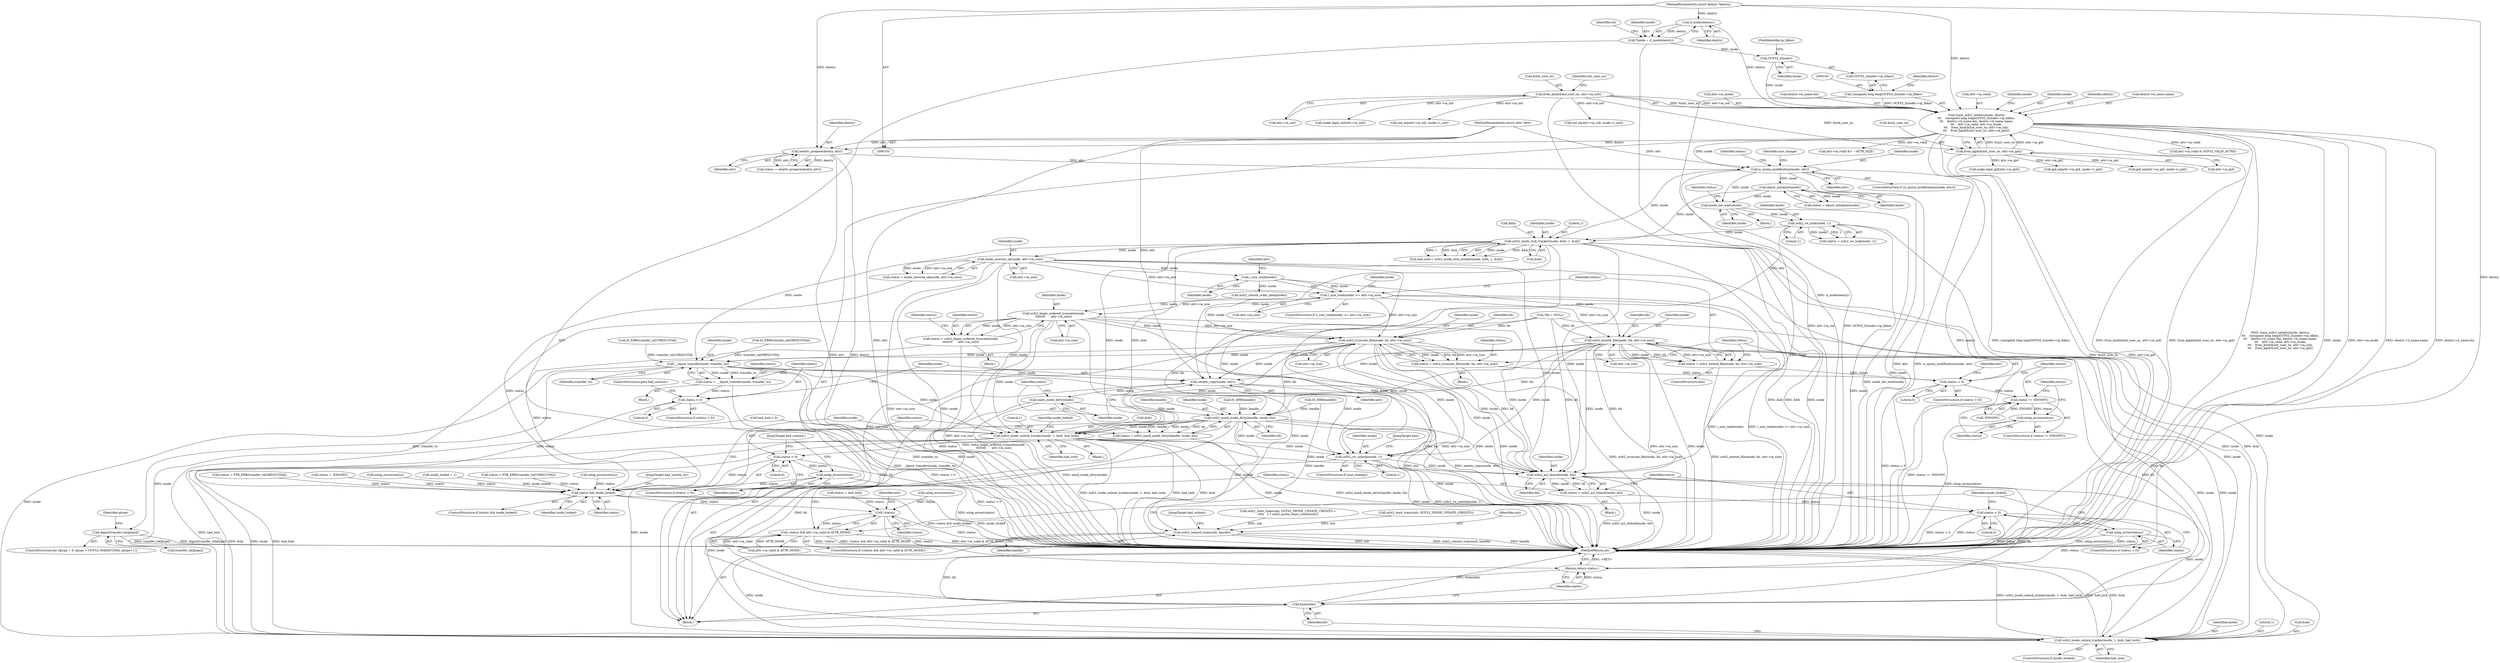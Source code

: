 digraph "0_linux_28f5a8a7c033cbf3e32277f4cc9c6afd74f05300@API" {
"1000297" [label="(Call,i_size_read(inode) >= attr->ia_size)"];
"1000298" [label="(Call,i_size_read(inode))"];
"1000288" [label="(Call,inode_newsize_ok(inode, attr->ia_size))"];
"1000256" [label="(Call,ocfs2_inode_lock_tracker(inode, &bh, 1, &oh))"];
"1000218" [label="(Call,dquot_initialize(inode))"];
"1000212" [label="(Call,is_quota_modification(inode, attr))"];
"1000146" [label="(Call,trace_ocfs2_setattr(inode, dentry,\n\t\t\t    (unsigned long long)OCFS2_I(inode)->ip_blkno,\n\t\t\t    dentry->d_name.len, dentry->d_name.name,\n\t\t\t    attr->ia_valid, attr->ia_mode,\n\t\t\t    from_kuid(&init_user_ns, attr->ia_uid),\n\t\t\t    from_kgid(&init_user_ns, attr->ia_gid)))"];
"1000152" [label="(Call,OCFS2_I(inode))"];
"1000119" [label="(Call,*inode = d_inode(dentry))"];
"1000121" [label="(Call,d_inode(dentry))"];
"1000106" [label="(MethodParameterIn,struct dentry *dentry)"];
"1000149" [label="(Call,(unsigned long long)OCFS2_I(inode)->ip_blkno)"];
"1000171" [label="(Call,from_kuid(&init_user_ns, attr->ia_uid))"];
"1000177" [label="(Call,from_kgid(&init_user_ns, attr->ia_gid))"];
"1000204" [label="(Call,setattr_prepare(dentry, attr))"];
"1000107" [label="(MethodParameterIn,struct iattr *attr)"];
"1000243" [label="(Call,ocfs2_rw_lock(inode, 1))"];
"1000239" [label="(Call,inode_dio_wait(inode))"];
"1000310" [label="(Call,ocfs2_begin_ordered_truncate(inode,\n\t\t\t\t\t\t\t\t      attr->ia_size))"];
"1000308" [label="(Call,status = ocfs2_begin_ordered_truncate(inode,\n\t\t\t\t\t\t\t\t      attr->ia_size))"];
"1000541" [label="(Call,status && inode_locked)"];
"1000576" [label="(Call,!status)"];
"1000575" [label="(Call,!status && attr->ia_valid & ATTR_MODE)"];
"1000605" [label="(Return,return status;)"];
"1000320" [label="(Call,ocfs2_truncate_file(inode, bh, attr->ia_size))"];
"1000318" [label="(Call,status = ocfs2_truncate_file(inode, bh, attr->ia_size))"];
"1000336" [label="(Call,status < 0)"];
"1000341" [label="(Call,status != -ENOSPC)"];
"1000345" [label="(Call,mlog_errno(status))"];
"1000492" [label="(Call,__dquot_transfer(inode, transfer_to))"];
"1000490" [label="(Call,status = __dquot_transfer(inode, transfer_to))"];
"1000496" [label="(Call,status < 0)"];
"1000518" [label="(Call,setattr_copy(inode, attr))"];
"1000521" [label="(Call,mark_inode_dirty(inode))"];
"1000525" [label="(Call,ocfs2_mark_inode_dirty(handle, inode, bh))"];
"1000523" [label="(Call,status = ocfs2_mark_inode_dirty(handle, inode, bh))"];
"1000530" [label="(Call,status < 0)"];
"1000533" [label="(Call,mlog_errno(status))"];
"1000536" [label="(Call,ocfs2_commit_trans(osb, handle))"];
"1000545" [label="(Call,ocfs2_inode_unlock_tracker(inode, 1, &oh, had_lock))"];
"1000557" [label="(Call,ocfs2_rw_unlock(inode, 1))"];
"1000586" [label="(Call,ocfs2_acl_chmod(inode, bh))"];
"1000584" [label="(Call,status = ocfs2_acl_chmod(inode, bh))"];
"1000590" [label="(Call,status < 0)"];
"1000593" [label="(Call,mlog_errno(status))"];
"1000597" [label="(Call,ocfs2_inode_unlock_tracker(inode, 1, &oh, had_lock))"];
"1000603" [label="(Call,brelse(bh))"];
"1000570" [label="(Call,dqput(transfer_to[qtype]))"];
"1000329" [label="(Call,ocfs2_extend_file(inode, bh, attr->ia_size))"];
"1000327" [label="(Call,status = ocfs2_extend_file(inode, bh, attr->ia_size))"];
"1000135" [label="(Call,*bh = NULL)"];
"1000219" [label="(Identifier,inode)"];
"1000598" [label="(Identifier,inode)"];
"1000357" [label="(Identifier,attr)"];
"1000245" [label="(Literal,1)"];
"1000546" [label="(Identifier,inode)"];
"1000392" [label="(Call,uid_eq(attr->ia_uid, inode->i_uid))"];
"1000538" [label="(Identifier,handle)"];
"1000604" [label="(Identifier,bh)"];
"1000257" [label="(Identifier,inode)"];
"1000320" [label="(Call,ocfs2_truncate_file(inode, bh, attr->ia_size))"];
"1000303" [label="(Block,)"];
"1000213" [label="(Identifier,inode)"];
"1000280" [label="(Call,inode_locked = 1)"];
"1000498" [label="(Literal,0)"];
"1000490" [label="(Call,status = __dquot_transfer(inode, transfer_to))"];
"1000179" [label="(Identifier,init_user_ns)"];
"1000542" [label="(Identifier,status)"];
"1000297" [label="(Call,i_size_read(inode) >= attr->ia_size)"];
"1000435" [label="(Call,gid_eq(attr->ia_gid, inode->i_gid))"];
"1000107" [label="(MethodParameterIn,struct iattr *attr)"];
"1000125" [label="(Identifier,sb)"];
"1000577" [label="(Identifier,status)"];
"1000584" [label="(Call,status = ocfs2_acl_chmod(inode, bh))"];
"1000165" [label="(Call,attr->ia_valid)"];
"1000529" [label="(ControlStructure,if (status < 0))"];
"1000605" [label="(Return,return status;)"];
"1000154" [label="(FieldIdentifier,ip_blkno)"];
"1000254" [label="(Call,had_lock = ocfs2_inode_lock_tracker(inode, &bh, 1, &oh))"];
"1000550" [label="(Identifier,had_lock)"];
"1000345" [label="(Call,mlog_errno(status))"];
"1000527" [label="(Identifier,inode)"];
"1000471" [label="(Call,ocfs2_start_trans(osb, OCFS2_INODE_UPDATE_CREDITS +\n\t\t\t\t\t   2 * ocfs2_quota_trans_credits(sb)))"];
"1000504" [label="(Call,ocfs2_start_trans(osb, OCFS2_INODE_UPDATE_CREDITS))"];
"1000239" [label="(Call,inode_dio_wait(inode))"];
"1000312" [label="(Call,attr->ia_size)"];
"1000576" [label="(Call,!status)"];
"1000419" [label="(Call,status = PTR_ERR(transfer_to[USRQUOTA]))"];
"1000172" [label="(Call,&init_user_ns)"];
"1000537" [label="(Identifier,osb)"];
"1000587" [label="(Identifier,inode)"];
"1000186" [label="(Identifier,inode)"];
"1000487" [label="(Call,mlog_errno(status))"];
"1000327" [label="(Call,status = ocfs2_extend_file(inode, bh, attr->ia_size))"];
"1000147" [label="(Identifier,inode)"];
"1000534" [label="(Identifier,status)"];
"1000212" [label="(Call,is_quota_modification(inode, attr))"];
"1000508" [label="(Call,IS_ERR(handle))"];
"1000495" [label="(ControlStructure,if (status < 0))"];
"1000591" [label="(Identifier,status)"];
"1000540" [label="(ControlStructure,if (status && inode_locked))"];
"1000594" [label="(Identifier,status)"];
"1000306" [label="(Identifier,inode)"];
"1000361" [label="(Call,uid_eq(attr->ia_uid, inode->i_uid))"];
"1000515" [label="(Call,mlog_errno(status))"];
"1000580" [label="(Identifier,attr)"];
"1000493" [label="(Identifier,inode)"];
"1000570" [label="(Call,dqput(transfer_to[qtype]))"];
"1000522" [label="(Identifier,inode)"];
"1000531" [label="(Identifier,status)"];
"1000497" [label="(Identifier,status)"];
"1000300" [label="(Call,attr->ia_size)"];
"1000595" [label="(ControlStructure,if (inode_locked))"];
"1000603" [label="(Call,brelse(bh))"];
"1000518" [label="(Call,setattr_copy(inode, attr))"];
"1000382" [label="(Block,)"];
"1000340" [label="(ControlStructure,if (status != -ENOSPC))"];
"1000559" [label="(Literal,1)"];
"1000288" [label="(Call,inode_newsize_ok(inode, attr->ia_size))"];
"1000261" [label="(Call,&oh)"];
"1000243" [label="(Call,ocfs2_rw_lock(inode, 1))"];
"1000528" [label="(Identifier,bh)"];
"1000532" [label="(Literal,0)"];
"1000599" [label="(Literal,1)"];
"1000177" [label="(Call,from_kgid(&init_user_ns, attr->ia_gid))"];
"1000328" [label="(Identifier,status)"];
"1000499" [label="(ControlStructure,goto bail_commit;)"];
"1000286" [label="(Call,status = inode_newsize_ok(inode, attr->ia_size))"];
"1000211" [label="(ControlStructure,if (is_quota_modification(inode, attr)))"];
"1000148" [label="(Identifier,dentry)"];
"1000555" [label="(ControlStructure,if (size_change))"];
"1000541" [label="(Call,status && inode_locked)"];
"1000536" [label="(Call,ocfs2_commit_trans(osb, handle))"];
"1000309" [label="(Identifier,status)"];
"1000574" [label="(ControlStructure,if (!status && attr->ia_valid & ATTR_MODE))"];
"1000535" [label="(JumpTarget,bail_commit:)"];
"1000299" [label="(Identifier,inode)"];
"1000329" [label="(Call,ocfs2_extend_file(inode, bh, attr->ia_size))"];
"1000290" [label="(Call,attr->ia_size)"];
"1000205" [label="(Identifier,dentry)"];
"1000318" [label="(Call,status = ocfs2_truncate_file(inode, bh, attr->ia_size))"];
"1000174" [label="(Call,attr->ia_uid)"];
"1000569" [label="(Identifier,qtype)"];
"1000530" [label="(Call,status < 0)"];
"1000149" [label="(Call,(unsigned long long)OCFS2_I(inode)->ip_blkno)"];
"1000523" [label="(Call,status = ocfs2_mark_inode_dirty(handle, inode, bh))"];
"1000323" [label="(Call,attr->ia_size)"];
"1000260" [label="(Literal,1)"];
"1000307" [label="(Block,)"];
"1000346" [label="(Identifier,status)"];
"1000588" [label="(Identifier,bh)"];
"1000597" [label="(Call,ocfs2_inode_unlock_tracker(inode, 1, &oh, had_lock))"];
"1000343" [label="(Call,-ENOSPC)"];
"1000375" [label="(Call,gid_eq(attr->ia_gid, inode->i_gid))"];
"1000575" [label="(Call,!status && attr->ia_valid & ATTR_MODE)"];
"1000151" [label="(Call,OCFS2_I(inode)->ip_blkno)"];
"1000452" [label="(Call,make_kqid_gid(attr->ia_gid))"];
"1000526" [label="(Identifier,handle)"];
"1000557" [label="(Call,ocfs2_rw_unlock(inode, 1))"];
"1000244" [label="(Identifier,inode)"];
"1000596" [label="(Identifier,inode_locked)"];
"1000332" [label="(Call,attr->ia_size)"];
"1000298" [label="(Call,i_size_read(inode))"];
"1000342" [label="(Identifier,status)"];
"1000251" [label="(Call,mlog_errno(status))"];
"1000160" [label="(Call,dentry->d_name.name)"];
"1000217" [label="(Identifier,status)"];
"1000119" [label="(Call,*inode = d_inode(dentry))"];
"1000240" [label="(Identifier,inode)"];
"1000157" [label="(Identifier,dentry)"];
"1000268" [label="(Call,status = had_lock)"];
"1000589" [label="(ControlStructure,if (status < 0))"];
"1000520" [label="(Identifier,attr)"];
"1000457" [label="(Call,IS_ERR(transfer_to[GRPQUOTA]))"];
"1000492" [label="(Call,__dquot_transfer(inode, transfer_to))"];
"1000494" [label="(Identifier,transfer_to)"];
"1000225" [label="(Identifier,size_change)"];
"1000311" [label="(Identifier,inode)"];
"1000606" [label="(Identifier,status)"];
"1000122" [label="(Identifier,dentry)"];
"1000496" [label="(Call,status < 0)"];
"1000558" [label="(Identifier,inode)"];
"1000256" [label="(Call,ocfs2_inode_lock_tracker(inode, &bh, 1, &oh))"];
"1000296" [label="(ControlStructure,if (i_size_read(inode) >= attr->ia_size))"];
"1000168" [label="(Call,attr->ia_mode)"];
"1000480" [label="(Call,IS_ERR(handle))"];
"1000188" [label="(Call,attr->ia_valid &= ~ATTR_SIZE)"];
"1000545" [label="(Call,ocfs2_inode_unlock_tracker(inode, 1, &oh, had_lock))"];
"1000264" [label="(Call,had_lock < 0)"];
"1000338" [label="(Literal,0)"];
"1000330" [label="(Identifier,inode)"];
"1000348" [label="(Identifier,status)"];
"1000322" [label="(Identifier,bh)"];
"1000206" [label="(Identifier,attr)"];
"1000585" [label="(Identifier,status)"];
"1000547" [label="(Literal,1)"];
"1000583" [label="(Block,)"];
"1000121" [label="(Call,d_inode(dentry))"];
"1000310" [label="(Call,ocfs2_begin_ordered_truncate(inode,\n\t\t\t\t\t\t\t\t      attr->ia_size))"];
"1000600" [label="(Call,&oh)"];
"1000519" [label="(Identifier,inode)"];
"1000195" [label="(Call,attr->ia_valid & OCFS2_VALID_ATTRS)"];
"1000560" [label="(JumpTarget,bail:)"];
"1000153" [label="(Identifier,inode)"];
"1000218" [label="(Call,dquot_initialize(inode))"];
"1000180" [label="(Call,attr->ia_gid)"];
"1000409" [label="(Call,make_kqid_uid(attr->ia_uid))"];
"1000120" [label="(Identifier,inode)"];
"1000586" [label="(Call,ocfs2_acl_chmod(inode, bh))"];
"1000578" [label="(Call,attr->ia_valid & ATTR_MODE)"];
"1000524" [label="(Identifier,status)"];
"1000202" [label="(Call,status = setattr_prepare(dentry, attr))"];
"1000592" [label="(Literal,0)"];
"1000543" [label="(Identifier,inode_locked)"];
"1000491" [label="(Identifier,status)"];
"1000146" [label="(Call,trace_ocfs2_setattr(inode, dentry,\n\t\t\t    (unsigned long long)OCFS2_I(inode)->ip_blkno,\n\t\t\t    dentry->d_name.len, dentry->d_name.name,\n\t\t\t    attr->ia_valid, attr->ia_mode,\n\t\t\t    from_kuid(&init_user_ns, attr->ia_uid),\n\t\t\t    from_kgid(&init_user_ns, attr->ia_gid)))"];
"1000539" [label="(JumpTarget,bail_unlock:)"];
"1000607" [label="(MethodReturn,int)"];
"1000331" [label="(Identifier,bh)"];
"1000326" [label="(ControlStructure,else)"];
"1000590" [label="(Call,status < 0)"];
"1000554" [label="(JumpTarget,bail_unlock_rw:)"];
"1000155" [label="(Call,dentry->d_name.len)"];
"1000108" [label="(Block,)"];
"1000552" [label="(Identifier,inode_locked)"];
"1000204" [label="(Call,setattr_prepare(dentry, attr))"];
"1000214" [label="(Identifier,attr)"];
"1000216" [label="(Call,status = dquot_initialize(inode))"];
"1000525" [label="(Call,ocfs2_mark_inode_dirty(handle, inode, bh))"];
"1000242" [label="(Identifier,status)"];
"1000602" [label="(Identifier,had_lock)"];
"1000571" [label="(Call,transfer_to[qtype])"];
"1000258" [label="(Call,&bh)"];
"1000593" [label="(Call,mlog_errno(status))"];
"1000305" [label="(Call,ocfs2_should_order_data(inode))"];
"1000289" [label="(Identifier,inode)"];
"1000178" [label="(Call,&init_user_ns)"];
"1000533" [label="(Call,mlog_errno(status))"];
"1000341" [label="(Call,status != -ENOSPC)"];
"1000462" [label="(Call,status = PTR_ERR(transfer_to[GRPQUOTA]))"];
"1000301" [label="(Identifier,attr)"];
"1000241" [label="(Call,status = ocfs2_rw_lock(inode, 1))"];
"1000544" [label="(Block,)"];
"1000238" [label="(Block,)"];
"1000308" [label="(Call,status = ocfs2_begin_ordered_truncate(inode,\n\t\t\t\t\t\t\t\t      attr->ia_size))"];
"1000347" [label="(Call,status = -ENOSPC)"];
"1000337" [label="(Identifier,status)"];
"1000335" [label="(ControlStructure,if (status < 0))"];
"1000548" [label="(Call,&oh)"];
"1000316" [label="(Identifier,status)"];
"1000321" [label="(Identifier,inode)"];
"1000152" [label="(Call,OCFS2_I(inode))"];
"1000319" [label="(Identifier,status)"];
"1000414" [label="(Call,IS_ERR(transfer_to[USRQUOTA]))"];
"1000561" [label="(ControlStructure,for (qtype = 0; qtype < OCFS2_MAXQUOTAS; qtype++))"];
"1000336" [label="(Call,status < 0)"];
"1000106" [label="(MethodParameterIn,struct dentry *dentry)"];
"1000521" [label="(Call,mark_inode_dirty(inode))"];
"1000171" [label="(Call,from_kuid(&init_user_ns, attr->ia_uid))"];
"1000297" -> "1000296"  [label="AST: "];
"1000297" -> "1000300"  [label="CFG: "];
"1000298" -> "1000297"  [label="AST: "];
"1000300" -> "1000297"  [label="AST: "];
"1000306" -> "1000297"  [label="CFG: "];
"1000328" -> "1000297"  [label="CFG: "];
"1000297" -> "1000607"  [label="DDG: i_size_read(inode)"];
"1000297" -> "1000607"  [label="DDG: i_size_read(inode) >= attr->ia_size"];
"1000298" -> "1000297"  [label="DDG: inode"];
"1000288" -> "1000297"  [label="DDG: attr->ia_size"];
"1000297" -> "1000310"  [label="DDG: attr->ia_size"];
"1000297" -> "1000320"  [label="DDG: attr->ia_size"];
"1000297" -> "1000329"  [label="DDG: attr->ia_size"];
"1000298" -> "1000299"  [label="CFG: "];
"1000299" -> "1000298"  [label="AST: "];
"1000301" -> "1000298"  [label="CFG: "];
"1000288" -> "1000298"  [label="DDG: inode"];
"1000298" -> "1000305"  [label="DDG: inode"];
"1000298" -> "1000329"  [label="DDG: inode"];
"1000288" -> "1000286"  [label="AST: "];
"1000288" -> "1000290"  [label="CFG: "];
"1000289" -> "1000288"  [label="AST: "];
"1000290" -> "1000288"  [label="AST: "];
"1000286" -> "1000288"  [label="CFG: "];
"1000288" -> "1000607"  [label="DDG: attr->ia_size"];
"1000288" -> "1000607"  [label="DDG: inode"];
"1000288" -> "1000286"  [label="DDG: inode"];
"1000288" -> "1000286"  [label="DDG: attr->ia_size"];
"1000256" -> "1000288"  [label="DDG: inode"];
"1000288" -> "1000545"  [label="DDG: inode"];
"1000288" -> "1000557"  [label="DDG: inode"];
"1000288" -> "1000586"  [label="DDG: inode"];
"1000288" -> "1000597"  [label="DDG: inode"];
"1000256" -> "1000254"  [label="AST: "];
"1000256" -> "1000261"  [label="CFG: "];
"1000257" -> "1000256"  [label="AST: "];
"1000258" -> "1000256"  [label="AST: "];
"1000260" -> "1000256"  [label="AST: "];
"1000261" -> "1000256"  [label="AST: "];
"1000254" -> "1000256"  [label="CFG: "];
"1000256" -> "1000607"  [label="DDG: &bh"];
"1000256" -> "1000607"  [label="DDG: inode"];
"1000256" -> "1000607"  [label="DDG: &oh"];
"1000256" -> "1000254"  [label="DDG: inode"];
"1000256" -> "1000254"  [label="DDG: &bh"];
"1000256" -> "1000254"  [label="DDG: 1"];
"1000256" -> "1000254"  [label="DDG: &oh"];
"1000218" -> "1000256"  [label="DDG: inode"];
"1000212" -> "1000256"  [label="DDG: inode"];
"1000243" -> "1000256"  [label="DDG: inode"];
"1000256" -> "1000492"  [label="DDG: inode"];
"1000256" -> "1000518"  [label="DDG: inode"];
"1000256" -> "1000545"  [label="DDG: inode"];
"1000256" -> "1000545"  [label="DDG: &oh"];
"1000256" -> "1000557"  [label="DDG: inode"];
"1000256" -> "1000586"  [label="DDG: inode"];
"1000256" -> "1000597"  [label="DDG: inode"];
"1000256" -> "1000597"  [label="DDG: &oh"];
"1000218" -> "1000216"  [label="AST: "];
"1000218" -> "1000219"  [label="CFG: "];
"1000219" -> "1000218"  [label="AST: "];
"1000216" -> "1000218"  [label="CFG: "];
"1000218" -> "1000607"  [label="DDG: inode"];
"1000218" -> "1000216"  [label="DDG: inode"];
"1000212" -> "1000218"  [label="DDG: inode"];
"1000218" -> "1000239"  [label="DDG: inode"];
"1000212" -> "1000211"  [label="AST: "];
"1000212" -> "1000214"  [label="CFG: "];
"1000213" -> "1000212"  [label="AST: "];
"1000214" -> "1000212"  [label="AST: "];
"1000217" -> "1000212"  [label="CFG: "];
"1000225" -> "1000212"  [label="CFG: "];
"1000212" -> "1000607"  [label="DDG: attr"];
"1000212" -> "1000607"  [label="DDG: is_quota_modification(inode, attr)"];
"1000146" -> "1000212"  [label="DDG: inode"];
"1000204" -> "1000212"  [label="DDG: attr"];
"1000107" -> "1000212"  [label="DDG: attr"];
"1000212" -> "1000239"  [label="DDG: inode"];
"1000212" -> "1000518"  [label="DDG: attr"];
"1000146" -> "1000108"  [label="AST: "];
"1000146" -> "1000177"  [label="CFG: "];
"1000147" -> "1000146"  [label="AST: "];
"1000148" -> "1000146"  [label="AST: "];
"1000149" -> "1000146"  [label="AST: "];
"1000155" -> "1000146"  [label="AST: "];
"1000160" -> "1000146"  [label="AST: "];
"1000165" -> "1000146"  [label="AST: "];
"1000168" -> "1000146"  [label="AST: "];
"1000171" -> "1000146"  [label="AST: "];
"1000177" -> "1000146"  [label="AST: "];
"1000186" -> "1000146"  [label="CFG: "];
"1000146" -> "1000607"  [label="DDG: attr->ia_mode"];
"1000146" -> "1000607"  [label="DDG: dentry->d_name.name"];
"1000146" -> "1000607"  [label="DDG: dentry->d_name.len"];
"1000146" -> "1000607"  [label="DDG: dentry"];
"1000146" -> "1000607"  [label="DDG: (unsigned long long)OCFS2_I(inode)->ip_blkno"];
"1000146" -> "1000607"  [label="DDG: from_kuid(&init_user_ns, attr->ia_uid)"];
"1000146" -> "1000607"  [label="DDG: from_kgid(&init_user_ns, attr->ia_gid)"];
"1000146" -> "1000607"  [label="DDG: trace_ocfs2_setattr(inode, dentry,\n\t\t\t    (unsigned long long)OCFS2_I(inode)->ip_blkno,\n\t\t\t    dentry->d_name.len, dentry->d_name.name,\n\t\t\t    attr->ia_valid, attr->ia_mode,\n\t\t\t    from_kuid(&init_user_ns, attr->ia_uid),\n\t\t\t    from_kgid(&init_user_ns, attr->ia_gid))"];
"1000146" -> "1000607"  [label="DDG: inode"];
"1000152" -> "1000146"  [label="DDG: inode"];
"1000121" -> "1000146"  [label="DDG: dentry"];
"1000106" -> "1000146"  [label="DDG: dentry"];
"1000149" -> "1000146"  [label="DDG: OCFS2_I(inode)->ip_blkno"];
"1000171" -> "1000146"  [label="DDG: &init_user_ns"];
"1000171" -> "1000146"  [label="DDG: attr->ia_uid"];
"1000177" -> "1000146"  [label="DDG: &init_user_ns"];
"1000177" -> "1000146"  [label="DDG: attr->ia_gid"];
"1000146" -> "1000188"  [label="DDG: attr->ia_valid"];
"1000146" -> "1000195"  [label="DDG: attr->ia_valid"];
"1000146" -> "1000204"  [label="DDG: dentry"];
"1000152" -> "1000151"  [label="AST: "];
"1000152" -> "1000153"  [label="CFG: "];
"1000153" -> "1000152"  [label="AST: "];
"1000154" -> "1000152"  [label="CFG: "];
"1000119" -> "1000152"  [label="DDG: inode"];
"1000119" -> "1000108"  [label="AST: "];
"1000119" -> "1000121"  [label="CFG: "];
"1000120" -> "1000119"  [label="AST: "];
"1000121" -> "1000119"  [label="AST: "];
"1000125" -> "1000119"  [label="CFG: "];
"1000119" -> "1000607"  [label="DDG: d_inode(dentry)"];
"1000121" -> "1000119"  [label="DDG: dentry"];
"1000121" -> "1000122"  [label="CFG: "];
"1000122" -> "1000121"  [label="AST: "];
"1000106" -> "1000121"  [label="DDG: dentry"];
"1000106" -> "1000105"  [label="AST: "];
"1000106" -> "1000607"  [label="DDG: dentry"];
"1000106" -> "1000204"  [label="DDG: dentry"];
"1000149" -> "1000151"  [label="CFG: "];
"1000150" -> "1000149"  [label="AST: "];
"1000151" -> "1000149"  [label="AST: "];
"1000157" -> "1000149"  [label="CFG: "];
"1000149" -> "1000607"  [label="DDG: OCFS2_I(inode)->ip_blkno"];
"1000171" -> "1000174"  [label="CFG: "];
"1000172" -> "1000171"  [label="AST: "];
"1000174" -> "1000171"  [label="AST: "];
"1000179" -> "1000171"  [label="CFG: "];
"1000171" -> "1000607"  [label="DDG: attr->ia_uid"];
"1000171" -> "1000177"  [label="DDG: &init_user_ns"];
"1000171" -> "1000361"  [label="DDG: attr->ia_uid"];
"1000171" -> "1000392"  [label="DDG: attr->ia_uid"];
"1000171" -> "1000409"  [label="DDG: attr->ia_uid"];
"1000177" -> "1000180"  [label="CFG: "];
"1000178" -> "1000177"  [label="AST: "];
"1000180" -> "1000177"  [label="AST: "];
"1000177" -> "1000607"  [label="DDG: &init_user_ns"];
"1000177" -> "1000607"  [label="DDG: attr->ia_gid"];
"1000177" -> "1000375"  [label="DDG: attr->ia_gid"];
"1000177" -> "1000435"  [label="DDG: attr->ia_gid"];
"1000177" -> "1000452"  [label="DDG: attr->ia_gid"];
"1000204" -> "1000202"  [label="AST: "];
"1000204" -> "1000206"  [label="CFG: "];
"1000205" -> "1000204"  [label="AST: "];
"1000206" -> "1000204"  [label="AST: "];
"1000202" -> "1000204"  [label="CFG: "];
"1000204" -> "1000607"  [label="DDG: attr"];
"1000204" -> "1000607"  [label="DDG: dentry"];
"1000204" -> "1000202"  [label="DDG: dentry"];
"1000204" -> "1000202"  [label="DDG: attr"];
"1000107" -> "1000204"  [label="DDG: attr"];
"1000107" -> "1000105"  [label="AST: "];
"1000107" -> "1000607"  [label="DDG: attr"];
"1000107" -> "1000518"  [label="DDG: attr"];
"1000243" -> "1000241"  [label="AST: "];
"1000243" -> "1000245"  [label="CFG: "];
"1000244" -> "1000243"  [label="AST: "];
"1000245" -> "1000243"  [label="AST: "];
"1000241" -> "1000243"  [label="CFG: "];
"1000243" -> "1000607"  [label="DDG: inode"];
"1000243" -> "1000241"  [label="DDG: inode"];
"1000243" -> "1000241"  [label="DDG: 1"];
"1000239" -> "1000243"  [label="DDG: inode"];
"1000243" -> "1000586"  [label="DDG: inode"];
"1000243" -> "1000597"  [label="DDG: inode"];
"1000239" -> "1000238"  [label="AST: "];
"1000239" -> "1000240"  [label="CFG: "];
"1000240" -> "1000239"  [label="AST: "];
"1000242" -> "1000239"  [label="CFG: "];
"1000239" -> "1000607"  [label="DDG: inode_dio_wait(inode)"];
"1000310" -> "1000308"  [label="AST: "];
"1000310" -> "1000312"  [label="CFG: "];
"1000311" -> "1000310"  [label="AST: "];
"1000312" -> "1000310"  [label="AST: "];
"1000308" -> "1000310"  [label="CFG: "];
"1000310" -> "1000607"  [label="DDG: attr->ia_size"];
"1000310" -> "1000607"  [label="DDG: inode"];
"1000310" -> "1000308"  [label="DDG: inode"];
"1000310" -> "1000308"  [label="DDG: attr->ia_size"];
"1000305" -> "1000310"  [label="DDG: inode"];
"1000310" -> "1000320"  [label="DDG: inode"];
"1000310" -> "1000320"  [label="DDG: attr->ia_size"];
"1000310" -> "1000545"  [label="DDG: inode"];
"1000310" -> "1000557"  [label="DDG: inode"];
"1000310" -> "1000586"  [label="DDG: inode"];
"1000310" -> "1000597"  [label="DDG: inode"];
"1000308" -> "1000307"  [label="AST: "];
"1000309" -> "1000308"  [label="AST: "];
"1000316" -> "1000308"  [label="CFG: "];
"1000308" -> "1000607"  [label="DDG: ocfs2_begin_ordered_truncate(inode,\n\t\t\t\t\t\t\t\t      attr->ia_size)"];
"1000308" -> "1000541"  [label="DDG: status"];
"1000541" -> "1000540"  [label="AST: "];
"1000541" -> "1000542"  [label="CFG: "];
"1000541" -> "1000543"  [label="CFG: "];
"1000542" -> "1000541"  [label="AST: "];
"1000543" -> "1000541"  [label="AST: "];
"1000546" -> "1000541"  [label="CFG: "];
"1000554" -> "1000541"  [label="CFG: "];
"1000541" -> "1000607"  [label="DDG: inode_locked"];
"1000541" -> "1000607"  [label="DDG: status && inode_locked"];
"1000286" -> "1000541"  [label="DDG: status"];
"1000487" -> "1000541"  [label="DDG: status"];
"1000515" -> "1000541"  [label="DDG: status"];
"1000533" -> "1000541"  [label="DDG: status"];
"1000462" -> "1000541"  [label="DDG: status"];
"1000530" -> "1000541"  [label="DDG: status"];
"1000419" -> "1000541"  [label="DDG: status"];
"1000347" -> "1000541"  [label="DDG: status"];
"1000496" -> "1000541"  [label="DDG: status"];
"1000280" -> "1000541"  [label="DDG: inode_locked"];
"1000541" -> "1000576"  [label="DDG: status"];
"1000576" -> "1000575"  [label="AST: "];
"1000576" -> "1000577"  [label="CFG: "];
"1000577" -> "1000576"  [label="AST: "];
"1000580" -> "1000576"  [label="CFG: "];
"1000575" -> "1000576"  [label="CFG: "];
"1000576" -> "1000607"  [label="DDG: status"];
"1000576" -> "1000575"  [label="DDG: status"];
"1000268" -> "1000576"  [label="DDG: status"];
"1000251" -> "1000576"  [label="DDG: status"];
"1000576" -> "1000605"  [label="DDG: status"];
"1000575" -> "1000574"  [label="AST: "];
"1000575" -> "1000578"  [label="CFG: "];
"1000578" -> "1000575"  [label="AST: "];
"1000585" -> "1000575"  [label="CFG: "];
"1000596" -> "1000575"  [label="CFG: "];
"1000575" -> "1000607"  [label="DDG: !status && attr->ia_valid & ATTR_MODE"];
"1000575" -> "1000607"  [label="DDG: attr->ia_valid & ATTR_MODE"];
"1000575" -> "1000607"  [label="DDG: !status"];
"1000578" -> "1000575"  [label="DDG: attr->ia_valid"];
"1000578" -> "1000575"  [label="DDG: ATTR_MODE"];
"1000605" -> "1000108"  [label="AST: "];
"1000605" -> "1000606"  [label="CFG: "];
"1000606" -> "1000605"  [label="AST: "];
"1000607" -> "1000605"  [label="CFG: "];
"1000605" -> "1000607"  [label="DDG: <RET>"];
"1000606" -> "1000605"  [label="DDG: status"];
"1000590" -> "1000605"  [label="DDG: status"];
"1000593" -> "1000605"  [label="DDG: status"];
"1000320" -> "1000318"  [label="AST: "];
"1000320" -> "1000323"  [label="CFG: "];
"1000321" -> "1000320"  [label="AST: "];
"1000322" -> "1000320"  [label="AST: "];
"1000323" -> "1000320"  [label="AST: "];
"1000318" -> "1000320"  [label="CFG: "];
"1000320" -> "1000607"  [label="DDG: attr->ia_size"];
"1000320" -> "1000607"  [label="DDG: inode"];
"1000320" -> "1000318"  [label="DDG: inode"];
"1000320" -> "1000318"  [label="DDG: bh"];
"1000320" -> "1000318"  [label="DDG: attr->ia_size"];
"1000305" -> "1000320"  [label="DDG: inode"];
"1000135" -> "1000320"  [label="DDG: bh"];
"1000320" -> "1000492"  [label="DDG: inode"];
"1000320" -> "1000518"  [label="DDG: inode"];
"1000320" -> "1000525"  [label="DDG: bh"];
"1000320" -> "1000545"  [label="DDG: inode"];
"1000320" -> "1000557"  [label="DDG: inode"];
"1000320" -> "1000586"  [label="DDG: inode"];
"1000320" -> "1000586"  [label="DDG: bh"];
"1000320" -> "1000597"  [label="DDG: inode"];
"1000320" -> "1000603"  [label="DDG: bh"];
"1000318" -> "1000303"  [label="AST: "];
"1000319" -> "1000318"  [label="AST: "];
"1000337" -> "1000318"  [label="CFG: "];
"1000318" -> "1000607"  [label="DDG: ocfs2_truncate_file(inode, bh, attr->ia_size)"];
"1000318" -> "1000336"  [label="DDG: status"];
"1000336" -> "1000335"  [label="AST: "];
"1000336" -> "1000338"  [label="CFG: "];
"1000337" -> "1000336"  [label="AST: "];
"1000338" -> "1000336"  [label="AST: "];
"1000342" -> "1000336"  [label="CFG: "];
"1000357" -> "1000336"  [label="CFG: "];
"1000336" -> "1000607"  [label="DDG: status < 0"];
"1000327" -> "1000336"  [label="DDG: status"];
"1000336" -> "1000341"  [label="DDG: status"];
"1000341" -> "1000340"  [label="AST: "];
"1000341" -> "1000343"  [label="CFG: "];
"1000342" -> "1000341"  [label="AST: "];
"1000343" -> "1000341"  [label="AST: "];
"1000346" -> "1000341"  [label="CFG: "];
"1000348" -> "1000341"  [label="CFG: "];
"1000341" -> "1000607"  [label="DDG: status != -ENOSPC"];
"1000343" -> "1000341"  [label="DDG: ENOSPC"];
"1000341" -> "1000345"  [label="DDG: status"];
"1000345" -> "1000340"  [label="AST: "];
"1000345" -> "1000346"  [label="CFG: "];
"1000346" -> "1000345"  [label="AST: "];
"1000348" -> "1000345"  [label="CFG: "];
"1000345" -> "1000607"  [label="DDG: mlog_errno(status)"];
"1000492" -> "1000490"  [label="AST: "];
"1000492" -> "1000494"  [label="CFG: "];
"1000493" -> "1000492"  [label="AST: "];
"1000494" -> "1000492"  [label="AST: "];
"1000490" -> "1000492"  [label="CFG: "];
"1000492" -> "1000607"  [label="DDG: transfer_to"];
"1000492" -> "1000607"  [label="DDG: inode"];
"1000492" -> "1000490"  [label="DDG: inode"];
"1000492" -> "1000490"  [label="DDG: transfer_to"];
"1000329" -> "1000492"  [label="DDG: inode"];
"1000414" -> "1000492"  [label="DDG: transfer_to[USRQUOTA]"];
"1000457" -> "1000492"  [label="DDG: transfer_to[GRPQUOTA]"];
"1000492" -> "1000518"  [label="DDG: inode"];
"1000492" -> "1000545"  [label="DDG: inode"];
"1000492" -> "1000557"  [label="DDG: inode"];
"1000492" -> "1000570"  [label="DDG: transfer_to"];
"1000492" -> "1000586"  [label="DDG: inode"];
"1000492" -> "1000597"  [label="DDG: inode"];
"1000490" -> "1000382"  [label="AST: "];
"1000491" -> "1000490"  [label="AST: "];
"1000497" -> "1000490"  [label="CFG: "];
"1000490" -> "1000607"  [label="DDG: __dquot_transfer(inode, transfer_to)"];
"1000490" -> "1000496"  [label="DDG: status"];
"1000496" -> "1000495"  [label="AST: "];
"1000496" -> "1000498"  [label="CFG: "];
"1000497" -> "1000496"  [label="AST: "];
"1000498" -> "1000496"  [label="AST: "];
"1000499" -> "1000496"  [label="CFG: "];
"1000519" -> "1000496"  [label="CFG: "];
"1000496" -> "1000607"  [label="DDG: status < 0"];
"1000518" -> "1000108"  [label="AST: "];
"1000518" -> "1000520"  [label="CFG: "];
"1000519" -> "1000518"  [label="AST: "];
"1000520" -> "1000518"  [label="AST: "];
"1000522" -> "1000518"  [label="CFG: "];
"1000518" -> "1000607"  [label="DDG: attr"];
"1000518" -> "1000607"  [label="DDG: setattr_copy(inode, attr)"];
"1000329" -> "1000518"  [label="DDG: inode"];
"1000518" -> "1000521"  [label="DDG: inode"];
"1000521" -> "1000108"  [label="AST: "];
"1000521" -> "1000522"  [label="CFG: "];
"1000522" -> "1000521"  [label="AST: "];
"1000524" -> "1000521"  [label="CFG: "];
"1000521" -> "1000607"  [label="DDG: mark_inode_dirty(inode)"];
"1000521" -> "1000525"  [label="DDG: inode"];
"1000525" -> "1000523"  [label="AST: "];
"1000525" -> "1000528"  [label="CFG: "];
"1000526" -> "1000525"  [label="AST: "];
"1000527" -> "1000525"  [label="AST: "];
"1000528" -> "1000525"  [label="AST: "];
"1000523" -> "1000525"  [label="CFG: "];
"1000525" -> "1000607"  [label="DDG: inode"];
"1000525" -> "1000523"  [label="DDG: handle"];
"1000525" -> "1000523"  [label="DDG: inode"];
"1000525" -> "1000523"  [label="DDG: bh"];
"1000508" -> "1000525"  [label="DDG: handle"];
"1000480" -> "1000525"  [label="DDG: handle"];
"1000329" -> "1000525"  [label="DDG: bh"];
"1000135" -> "1000525"  [label="DDG: bh"];
"1000525" -> "1000536"  [label="DDG: handle"];
"1000525" -> "1000545"  [label="DDG: inode"];
"1000525" -> "1000557"  [label="DDG: inode"];
"1000525" -> "1000586"  [label="DDG: inode"];
"1000525" -> "1000586"  [label="DDG: bh"];
"1000525" -> "1000597"  [label="DDG: inode"];
"1000525" -> "1000603"  [label="DDG: bh"];
"1000523" -> "1000108"  [label="AST: "];
"1000524" -> "1000523"  [label="AST: "];
"1000531" -> "1000523"  [label="CFG: "];
"1000523" -> "1000607"  [label="DDG: ocfs2_mark_inode_dirty(handle, inode, bh)"];
"1000523" -> "1000530"  [label="DDG: status"];
"1000530" -> "1000529"  [label="AST: "];
"1000530" -> "1000532"  [label="CFG: "];
"1000531" -> "1000530"  [label="AST: "];
"1000532" -> "1000530"  [label="AST: "];
"1000534" -> "1000530"  [label="CFG: "];
"1000535" -> "1000530"  [label="CFG: "];
"1000530" -> "1000607"  [label="DDG: status < 0"];
"1000530" -> "1000533"  [label="DDG: status"];
"1000533" -> "1000529"  [label="AST: "];
"1000533" -> "1000534"  [label="CFG: "];
"1000534" -> "1000533"  [label="AST: "];
"1000535" -> "1000533"  [label="CFG: "];
"1000533" -> "1000607"  [label="DDG: mlog_errno(status)"];
"1000536" -> "1000108"  [label="AST: "];
"1000536" -> "1000538"  [label="CFG: "];
"1000537" -> "1000536"  [label="AST: "];
"1000538" -> "1000536"  [label="AST: "];
"1000539" -> "1000536"  [label="CFG: "];
"1000536" -> "1000607"  [label="DDG: ocfs2_commit_trans(osb, handle)"];
"1000536" -> "1000607"  [label="DDG: handle"];
"1000536" -> "1000607"  [label="DDG: osb"];
"1000471" -> "1000536"  [label="DDG: osb"];
"1000504" -> "1000536"  [label="DDG: osb"];
"1000480" -> "1000536"  [label="DDG: handle"];
"1000545" -> "1000544"  [label="AST: "];
"1000545" -> "1000550"  [label="CFG: "];
"1000546" -> "1000545"  [label="AST: "];
"1000547" -> "1000545"  [label="AST: "];
"1000548" -> "1000545"  [label="AST: "];
"1000550" -> "1000545"  [label="AST: "];
"1000552" -> "1000545"  [label="CFG: "];
"1000545" -> "1000607"  [label="DDG: had_lock"];
"1000545" -> "1000607"  [label="DDG: &oh"];
"1000545" -> "1000607"  [label="DDG: inode"];
"1000545" -> "1000607"  [label="DDG: ocfs2_inode_unlock_tracker(inode, 1, &oh, had_lock)"];
"1000329" -> "1000545"  [label="DDG: inode"];
"1000264" -> "1000545"  [label="DDG: had_lock"];
"1000545" -> "1000557"  [label="DDG: inode"];
"1000545" -> "1000586"  [label="DDG: inode"];
"1000545" -> "1000597"  [label="DDG: inode"];
"1000545" -> "1000597"  [label="DDG: &oh"];
"1000545" -> "1000597"  [label="DDG: had_lock"];
"1000557" -> "1000555"  [label="AST: "];
"1000557" -> "1000559"  [label="CFG: "];
"1000558" -> "1000557"  [label="AST: "];
"1000559" -> "1000557"  [label="AST: "];
"1000560" -> "1000557"  [label="CFG: "];
"1000557" -> "1000607"  [label="DDG: ocfs2_rw_unlock(inode, 1)"];
"1000557" -> "1000607"  [label="DDG: inode"];
"1000329" -> "1000557"  [label="DDG: inode"];
"1000557" -> "1000586"  [label="DDG: inode"];
"1000557" -> "1000597"  [label="DDG: inode"];
"1000586" -> "1000584"  [label="AST: "];
"1000586" -> "1000588"  [label="CFG: "];
"1000587" -> "1000586"  [label="AST: "];
"1000588" -> "1000586"  [label="AST: "];
"1000584" -> "1000586"  [label="CFG: "];
"1000586" -> "1000607"  [label="DDG: inode"];
"1000586" -> "1000584"  [label="DDG: inode"];
"1000586" -> "1000584"  [label="DDG: bh"];
"1000329" -> "1000586"  [label="DDG: inode"];
"1000329" -> "1000586"  [label="DDG: bh"];
"1000135" -> "1000586"  [label="DDG: bh"];
"1000586" -> "1000597"  [label="DDG: inode"];
"1000586" -> "1000603"  [label="DDG: bh"];
"1000584" -> "1000583"  [label="AST: "];
"1000585" -> "1000584"  [label="AST: "];
"1000591" -> "1000584"  [label="CFG: "];
"1000584" -> "1000607"  [label="DDG: ocfs2_acl_chmod(inode, bh)"];
"1000584" -> "1000590"  [label="DDG: status"];
"1000590" -> "1000589"  [label="AST: "];
"1000590" -> "1000592"  [label="CFG: "];
"1000591" -> "1000590"  [label="AST: "];
"1000592" -> "1000590"  [label="AST: "];
"1000594" -> "1000590"  [label="CFG: "];
"1000596" -> "1000590"  [label="CFG: "];
"1000590" -> "1000607"  [label="DDG: status < 0"];
"1000590" -> "1000607"  [label="DDG: status"];
"1000590" -> "1000593"  [label="DDG: status"];
"1000593" -> "1000589"  [label="AST: "];
"1000593" -> "1000594"  [label="CFG: "];
"1000594" -> "1000593"  [label="AST: "];
"1000596" -> "1000593"  [label="CFG: "];
"1000593" -> "1000607"  [label="DDG: status"];
"1000593" -> "1000607"  [label="DDG: mlog_errno(status)"];
"1000597" -> "1000595"  [label="AST: "];
"1000597" -> "1000602"  [label="CFG: "];
"1000598" -> "1000597"  [label="AST: "];
"1000599" -> "1000597"  [label="AST: "];
"1000600" -> "1000597"  [label="AST: "];
"1000602" -> "1000597"  [label="AST: "];
"1000604" -> "1000597"  [label="CFG: "];
"1000597" -> "1000607"  [label="DDG: inode"];
"1000597" -> "1000607"  [label="DDG: ocfs2_inode_unlock_tracker(inode, 1, &oh, had_lock)"];
"1000597" -> "1000607"  [label="DDG: had_lock"];
"1000597" -> "1000607"  [label="DDG: &oh"];
"1000329" -> "1000597"  [label="DDG: inode"];
"1000264" -> "1000597"  [label="DDG: had_lock"];
"1000603" -> "1000108"  [label="AST: "];
"1000603" -> "1000604"  [label="CFG: "];
"1000604" -> "1000603"  [label="AST: "];
"1000606" -> "1000603"  [label="CFG: "];
"1000603" -> "1000607"  [label="DDG: bh"];
"1000603" -> "1000607"  [label="DDG: brelse(bh)"];
"1000329" -> "1000603"  [label="DDG: bh"];
"1000135" -> "1000603"  [label="DDG: bh"];
"1000570" -> "1000561"  [label="AST: "];
"1000570" -> "1000571"  [label="CFG: "];
"1000571" -> "1000570"  [label="AST: "];
"1000569" -> "1000570"  [label="CFG: "];
"1000570" -> "1000607"  [label="DDG: transfer_to[qtype]"];
"1000570" -> "1000607"  [label="DDG: dqput(transfer_to[qtype])"];
"1000329" -> "1000327"  [label="AST: "];
"1000329" -> "1000332"  [label="CFG: "];
"1000330" -> "1000329"  [label="AST: "];
"1000331" -> "1000329"  [label="AST: "];
"1000332" -> "1000329"  [label="AST: "];
"1000327" -> "1000329"  [label="CFG: "];
"1000329" -> "1000607"  [label="DDG: attr->ia_size"];
"1000329" -> "1000607"  [label="DDG: inode"];
"1000329" -> "1000327"  [label="DDG: inode"];
"1000329" -> "1000327"  [label="DDG: bh"];
"1000329" -> "1000327"  [label="DDG: attr->ia_size"];
"1000135" -> "1000329"  [label="DDG: bh"];
"1000327" -> "1000326"  [label="AST: "];
"1000328" -> "1000327"  [label="AST: "];
"1000337" -> "1000327"  [label="CFG: "];
"1000327" -> "1000607"  [label="DDG: ocfs2_extend_file(inode, bh, attr->ia_size)"];
}
